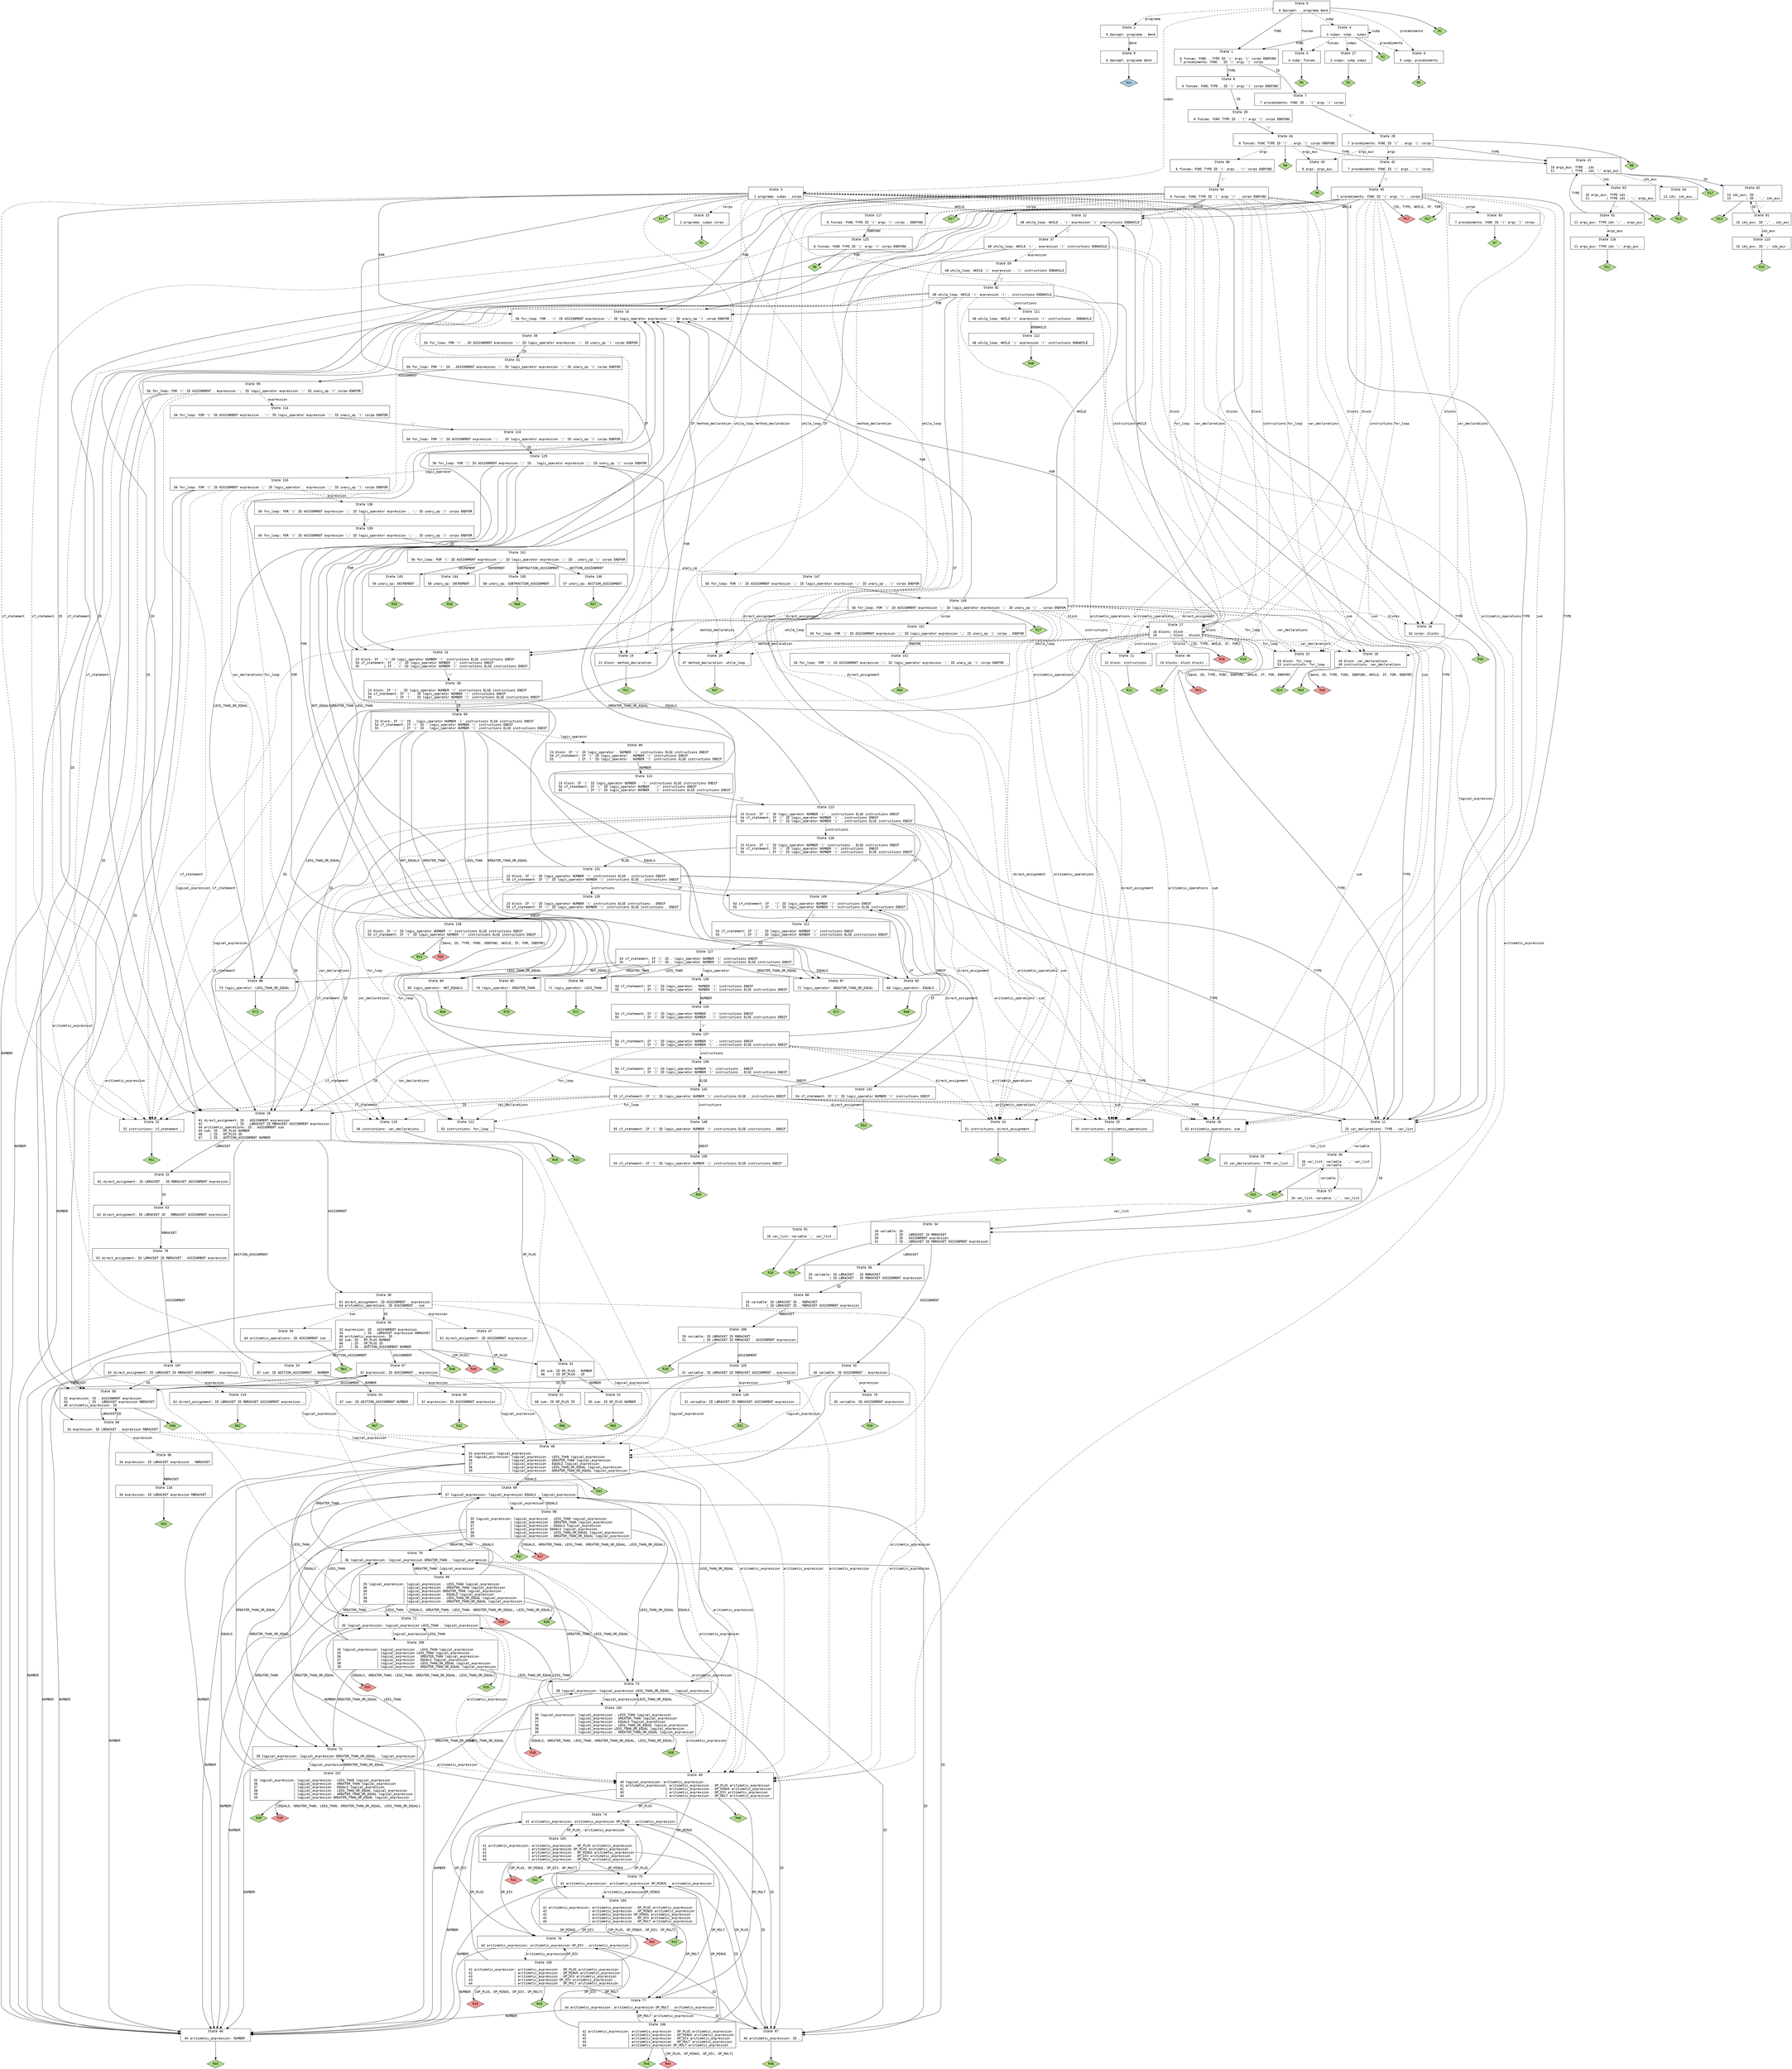 // Generated by GNU Bison 3.5.1.
// Report bugs to <bug-bison@gnu.org>.
// Home page: <https://www.gnu.org/software/bison/>.

digraph "parser.y"
{
  node [fontname = courier, shape = box, colorscheme = paired6]
  edge [fontname = courier]

  0 [label="State 0\n\l  0 $accept: . programa $end\l"]
  0 -> 1 [style=solid label="FUNC"]
  0 -> 2 [style=dashed label="programa"]
  0 -> 3 [style=dashed label="subps"]
  0 -> 4 [style=dashed label="subp"]
  0 -> 5 [style=dashed label="funcao"]
  0 -> 6 [style=dashed label="procedimento"]
  0 -> "0R2" [style=solid]
 "0R2" [label="R2", fillcolor=3, shape=diamond, style=filled]
  1 [label="State 1\n\l  6 funcao: FUNC . TYPE ID '(' args ')' corpo ENDFUNC\l  7 procedimento: FUNC . ID '(' args ')' corpo\l"]
  1 -> 7 [style=solid label="ID"]
  1 -> 8 [style=solid label="TYPE"]
  2 [label="State 2\n\l  0 $accept: programa . $end\l"]
  2 -> 9 [style=solid label="$end"]
  3 [label="State 3\n\l  1 programa: subps . corpo\l"]
  3 -> 10 [style=solid label="ID"]
  3 -> 11 [style=solid label="TYPE"]
  3 -> 12 [style=solid label="WHILE"]
  3 -> 13 [style=solid label="IF"]
  3 -> 14 [style=solid label="FOR"]
  3 -> 15 [style=dashed label="corpo"]
  3 -> 16 [style=dashed label="blocks"]
  3 -> 17 [style=dashed label="block"]
  3 -> 18 [style=dashed label="var_declarations"]
  3 -> 19 [style=dashed label="method_declaration"]
  3 -> 20 [style=dashed label="while_loop"]
  3 -> 21 [style=dashed label="instructions"]
  3 -> 22 [style=dashed label="if_statement"]
  3 -> 23 [style=dashed label="for_loop"]
  3 -> 24 [style=dashed label="direct_assignment"]
  3 -> 25 [style=dashed label="aritimetic_operations"]
  3 -> 26 [style=dashed label="sum"]
  3 -> "3R17" [style=solid]
 "3R17" [label="R17", fillcolor=3, shape=diamond, style=filled]
  4 [label="State 4\n\l  3 subps: subp . subps\l"]
  4 -> 1 [style=solid label="FUNC"]
  4 -> 27 [style=dashed label="subps"]
  4 -> 4 [style=dashed label="subp"]
  4 -> 5 [style=dashed label="funcao"]
  4 -> 6 [style=dashed label="procedimento"]
  4 -> "4R2" [style=solid]
 "4R2" [label="R2", fillcolor=3, shape=diamond, style=filled]
  5 [label="State 5\n\l  4 subp: funcao .\l"]
  5 -> "5R4" [style=solid]
 "5R4" [label="R4", fillcolor=3, shape=diamond, style=filled]
  6 [label="State 6\n\l  5 subp: procedimento .\l"]
  6 -> "6R5" [style=solid]
 "6R5" [label="R5", fillcolor=3, shape=diamond, style=filled]
  7 [label="State 7\n\l  7 procedimento: FUNC ID . '(' args ')' corpo\l"]
  7 -> 28 [style=solid label="'('"]
  8 [label="State 8\n\l  6 funcao: FUNC TYPE . ID '(' args ')' corpo ENDFUNC\l"]
  8 -> 29 [style=solid label="ID"]
  9 [label="State 9\n\l  0 $accept: programa $end .\l"]
  9 -> "9R0" [style=solid]
 "9R0" [label="Acc", fillcolor=1, shape=diamond, style=filled]
  10 [label="State 10\n\l 61 direct_assignment: ID . ASSIGNMENT expression\l 62                  | ID . LBRACKET ID RBRACKET ASSIGNMENT expression\l 64 aritimetic_operations: ID . ASSIGNMENT sum\l 65 sum: ID . OP_PLUS NUMBER\l 66    | ID . OP_PLUS ID\l 67    | ID . ADITION_ASSIGNMENT NUMBER\l"]
  10 -> 30 [style=solid label="ASSIGNMENT"]
  10 -> 31 [style=solid label="OP_PLUS"]
  10 -> 32 [style=solid label="LBRACKET"]
  10 -> 33 [style=solid label="ADITION_ASSIGNMENT"]
  11 [label="State 11\n\l 25 var_declarations: TYPE . var_list\l"]
  11 -> 34 [style=solid label="ID"]
  11 -> 35 [style=dashed label="var_list"]
  11 -> 36 [style=dashed label="variable"]
  12 [label="State 12\n\l 48 while_loop: WHILE . '(' expression ')' instructions ENDWHILE\l"]
  12 -> 37 [style=solid label="'('"]
  13 [label="State 13\n\l 23 block: IF . '(' ID logic_operator NUMBER ')' instructions ELSE instructions ENDIF\l 54 if_statement: IF . '(' ID logic_operator NUMBER ')' instructions ENDIF\l 55             | IF . '(' ID logic_operator NUMBER ')' instructions ELSE instructions ENDIF\l"]
  13 -> 38 [style=solid label="'('"]
  14 [label="State 14\n\l 56 for_loop: FOR . '(' ID ASSIGNMENT expression ';' ID logic_operator expression ';' ID unary_op ')' corpo ENDFOR\l"]
  14 -> 39 [style=solid label="'('"]
  15 [label="State 15\n\l  1 programa: subps corpo .\l"]
  15 -> "15R1" [style=solid]
 "15R1" [label="R1", fillcolor=3, shape=diamond, style=filled]
  16 [label="State 16\n\l 16 corpo: blocks .\l"]
  16 -> "16R16" [style=solid]
 "16R16" [label="R16", fillcolor=3, shape=diamond, style=filled]
  17 [label="State 17\n\l 18 blocks: block .\l 19       | block . blocks\l"]
  17 -> 10 [style=solid label="ID"]
  17 -> 11 [style=solid label="TYPE"]
  17 -> 12 [style=solid label="WHILE"]
  17 -> 13 [style=solid label="IF"]
  17 -> 14 [style=solid label="FOR"]
  17 -> 40 [style=dashed label="blocks"]
  17 -> 17 [style=dashed label="block"]
  17 -> 18 [style=dashed label="var_declarations"]
  17 -> 19 [style=dashed label="method_declaration"]
  17 -> 20 [style=dashed label="while_loop"]
  17 -> 21 [style=dashed label="instructions"]
  17 -> 22 [style=dashed label="if_statement"]
  17 -> 23 [style=dashed label="for_loop"]
  17 -> 24 [style=dashed label="direct_assignment"]
  17 -> 25 [style=dashed label="aritimetic_operations"]
  17 -> 26 [style=dashed label="sum"]
  17 -> "17R18d" [label="[ID, TYPE, WHILE, IF, FOR]", style=solid]
 "17R18d" [label="R18", fillcolor=5, shape=diamond, style=filled]
  17 -> "17R18" [style=solid]
 "17R18" [label="R18", fillcolor=3, shape=diamond, style=filled]
  18 [label="State 18\n\l 20 block: var_declarations .\l 49 instructions: var_declarations .\l"]
  18 -> "18R20" [style=solid]
 "18R20" [label="R20", fillcolor=3, shape=diamond, style=filled]
  18 -> "18R49d" [label="[$end, ID, TYPE, FUNC, ENDFUNC, WHILE, IF, FOR, ENDFOR]", style=solid]
 "18R49d" [label="R49", fillcolor=5, shape=diamond, style=filled]
  19 [label="State 19\n\l 21 block: method_declaration .\l"]
  19 -> "19R21" [style=solid]
 "19R21" [label="R21", fillcolor=3, shape=diamond, style=filled]
  20 [label="State 20\n\l 47 method_declaration: while_loop .\l"]
  20 -> "20R47" [style=solid]
 "20R47" [label="R47", fillcolor=3, shape=diamond, style=filled]
  21 [label="State 21\n\l 22 block: instructions .\l"]
  21 -> "21R22" [style=solid]
 "21R22" [label="R22", fillcolor=3, shape=diamond, style=filled]
  22 [label="State 22\n\l 52 instructions: if_statement .\l"]
  22 -> "22R52" [style=solid]
 "22R52" [label="R52", fillcolor=3, shape=diamond, style=filled]
  23 [label="State 23\n\l 24 block: for_loop .\l 53 instructions: for_loop .\l"]
  23 -> "23R24" [style=solid]
 "23R24" [label="R24", fillcolor=3, shape=diamond, style=filled]
  23 -> "23R53d" [label="[$end, ID, TYPE, FUNC, ENDFUNC, WHILE, IF, FOR, ENDFOR]", style=solid]
 "23R53d" [label="R53", fillcolor=5, shape=diamond, style=filled]
  24 [label="State 24\n\l 51 instructions: direct_assignment .\l"]
  24 -> "24R51" [style=solid]
 "24R51" [label="R51", fillcolor=3, shape=diamond, style=filled]
  25 [label="State 25\n\l 50 instructions: aritimetic_operations .\l"]
  25 -> "25R50" [style=solid]
 "25R50" [label="R50", fillcolor=3, shape=diamond, style=filled]
  26 [label="State 26\n\l 63 aritimetic_operations: sum .\l"]
  26 -> "26R63" [style=solid]
 "26R63" [label="R63", fillcolor=3, shape=diamond, style=filled]
  27 [label="State 27\n\l  3 subps: subp subps .\l"]
  27 -> "27R3" [style=solid]
 "27R3" [label="R3", fillcolor=3, shape=diamond, style=filled]
  28 [label="State 28\n\l  7 procedimento: FUNC ID '(' . args ')' corpo\l"]
  28 -> 41 [style=solid label="TYPE"]
  28 -> 42 [style=dashed label="args"]
  28 -> 43 [style=dashed label="args_aux"]
  28 -> "28R8" [style=solid]
 "28R8" [label="R8", fillcolor=3, shape=diamond, style=filled]
  29 [label="State 29\n\l  6 funcao: FUNC TYPE ID . '(' args ')' corpo ENDFUNC\l"]
  29 -> 44 [style=solid label="'('"]
  30 [label="State 30\n\l 61 direct_assignment: ID ASSIGNMENT . expression\l 64 aritimetic_operations: ID ASSIGNMENT . sum\l"]
  30 -> 45 [style=solid label="ID"]
  30 -> 46 [style=solid label="NUMBER"]
  30 -> 47 [style=dashed label="expression"]
  30 -> 48 [style=dashed label="logical_expression"]
  30 -> 49 [style=dashed label="aritimetic_expression"]
  30 -> 50 [style=dashed label="sum"]
  31 [label="State 31\n\l 65 sum: ID OP_PLUS . NUMBER\l 66    | ID OP_PLUS . ID\l"]
  31 -> 51 [style=solid label="ID"]
  31 -> 52 [style=solid label="NUMBER"]
  32 [label="State 32\n\l 62 direct_assignment: ID LBRACKET . ID RBRACKET ASSIGNMENT expression\l"]
  32 -> 53 [style=solid label="ID"]
  33 [label="State 33\n\l 67 sum: ID ADITION_ASSIGNMENT . NUMBER\l"]
  33 -> 54 [style=solid label="NUMBER"]
  34 [label="State 34\n\l 28 variable: ID .\l 29         | ID . LBRACKET ID RBRACKET\l 30         | ID . ASSIGNMENT expression\l 31         | ID . LBRACKET ID RBRACKET ASSIGNMENT expression\l"]
  34 -> 55 [style=solid label="ASSIGNMENT"]
  34 -> 56 [style=solid label="LBRACKET"]
  34 -> "34R28" [style=solid]
 "34R28" [label="R28", fillcolor=3, shape=diamond, style=filled]
  35 [label="State 35\n\l 25 var_declarations: TYPE var_list .\l"]
  35 -> "35R25" [style=solid]
 "35R25" [label="R25", fillcolor=3, shape=diamond, style=filled]
  36 [label="State 36\n\l 26 var_list: variable . ',' var_list\l 27         | variable .\l"]
  36 -> 57 [style=solid label="','"]
  36 -> "36R27" [style=solid]
 "36R27" [label="R27", fillcolor=3, shape=diamond, style=filled]
  37 [label="State 37\n\l 48 while_loop: WHILE '(' . expression ')' instructions ENDWHILE\l"]
  37 -> 58 [style=solid label="ID"]
  37 -> 46 [style=solid label="NUMBER"]
  37 -> 59 [style=dashed label="expression"]
  37 -> 48 [style=dashed label="logical_expression"]
  37 -> 49 [style=dashed label="aritimetic_expression"]
  38 [label="State 38\n\l 23 block: IF '(' . ID logic_operator NUMBER ')' instructions ELSE instructions ENDIF\l 54 if_statement: IF '(' . ID logic_operator NUMBER ')' instructions ENDIF\l 55             | IF '(' . ID logic_operator NUMBER ')' instructions ELSE instructions ENDIF\l"]
  38 -> 60 [style=solid label="ID"]
  39 [label="State 39\n\l 56 for_loop: FOR '(' . ID ASSIGNMENT expression ';' ID logic_operator expression ';' ID unary_op ')' corpo ENDFOR\l"]
  39 -> 61 [style=solid label="ID"]
  40 [label="State 40\n\l 19 blocks: block blocks .\l"]
  40 -> "40R19" [style=solid]
 "40R19" [label="R19", fillcolor=3, shape=diamond, style=filled]
  41 [label="State 41\n\l 10 args_aux: TYPE . ids\l 11         | TYPE . ids ';' args_aux\l"]
  41 -> 62 [style=solid label="ID"]
  41 -> 63 [style=dashed label="ids"]
  41 -> 64 [style=dashed label="ids_aux"]
  41 -> "41R12" [style=solid]
 "41R12" [label="R12", fillcolor=3, shape=diamond, style=filled]
  42 [label="State 42\n\l  7 procedimento: FUNC ID '(' args . ')' corpo\l"]
  42 -> 65 [style=solid label="')'"]
  43 [label="State 43\n\l  9 args: args_aux .\l"]
  43 -> "43R9" [style=solid]
 "43R9" [label="R9", fillcolor=3, shape=diamond, style=filled]
  44 [label="State 44\n\l  6 funcao: FUNC TYPE ID '(' . args ')' corpo ENDFUNC\l"]
  44 -> 41 [style=solid label="TYPE"]
  44 -> 66 [style=dashed label="args"]
  44 -> 43 [style=dashed label="args_aux"]
  44 -> "44R8" [style=solid]
 "44R8" [label="R8", fillcolor=3, shape=diamond, style=filled]
  45 [label="State 45\n\l 32 expression: ID . ASSIGNMENT expression\l 34           | ID . LBRACKET expression RBRACKET\l 46 aritimetic_expression: ID .\l 65 sum: ID . OP_PLUS NUMBER\l 66    | ID . OP_PLUS ID\l 67    | ID . ADITION_ASSIGNMENT NUMBER\l"]
  45 -> 67 [style=solid label="ASSIGNMENT"]
  45 -> 31 [style=solid label="OP_PLUS"]
  45 -> 68 [style=solid label="LBRACKET"]
  45 -> 33 [style=solid label="ADITION_ASSIGNMENT"]
  45 -> "45R46d" [label="[OP_PLUS]", style=solid]
 "45R46d" [label="R46", fillcolor=5, shape=diamond, style=filled]
  45 -> "45R46" [style=solid]
 "45R46" [label="R46", fillcolor=3, shape=diamond, style=filled]
  46 [label="State 46\n\l 45 aritimetic_expression: NUMBER .\l"]
  46 -> "46R45" [style=solid]
 "46R45" [label="R45", fillcolor=3, shape=diamond, style=filled]
  47 [label="State 47\n\l 61 direct_assignment: ID ASSIGNMENT expression .\l"]
  47 -> "47R61" [style=solid]
 "47R61" [label="R61", fillcolor=3, shape=diamond, style=filled]
  48 [label="State 48\n\l 33 expression: logical_expression .\l 35 logical_expression: logical_expression . LESS_THAN logical_expression\l 36                   | logical_expression . GREATER_THAN logical_expression\l 37                   | logical_expression . EQUALS logical_expression\l 38                   | logical_expression . LESS_THAN_OR_EQUAL logical_expression\l 39                   | logical_expression . GREATER_THAN_OR_EQUAL logical_expression\l"]
  48 -> 69 [style=solid label="EQUALS"]
  48 -> 70 [style=solid label="GREATER_THAN"]
  48 -> 71 [style=solid label="LESS_THAN"]
  48 -> 72 [style=solid label="GREATER_THAN_OR_EQUAL"]
  48 -> 73 [style=solid label="LESS_THAN_OR_EQUAL"]
  48 -> "48R33" [style=solid]
 "48R33" [label="R33", fillcolor=3, shape=diamond, style=filled]
  49 [label="State 49\n\l 40 logical_expression: aritimetic_expression .\l 41 aritimetic_expression: aritimetic_expression . OP_PLUS aritimetic_expression\l 42                      | aritimetic_expression . OP_MINUS aritimetic_expression\l 43                      | aritimetic_expression . OP_DIV aritimetic_expression\l 44                      | aritimetic_expression . OP_MULT aritimetic_expression\l"]
  49 -> 74 [style=solid label="OP_PLUS"]
  49 -> 75 [style=solid label="OP_MINUS"]
  49 -> 76 [style=solid label="OP_DIV"]
  49 -> 77 [style=solid label="OP_MULT"]
  49 -> "49R40" [style=solid]
 "49R40" [label="R40", fillcolor=3, shape=diamond, style=filled]
  50 [label="State 50\n\l 64 aritimetic_operations: ID ASSIGNMENT sum .\l"]
  50 -> "50R64" [style=solid]
 "50R64" [label="R64", fillcolor=3, shape=diamond, style=filled]
  51 [label="State 51\n\l 66 sum: ID OP_PLUS ID .\l"]
  51 -> "51R66" [style=solid]
 "51R66" [label="R66", fillcolor=3, shape=diamond, style=filled]
  52 [label="State 52\n\l 65 sum: ID OP_PLUS NUMBER .\l"]
  52 -> "52R65" [style=solid]
 "52R65" [label="R65", fillcolor=3, shape=diamond, style=filled]
  53 [label="State 53\n\l 62 direct_assignment: ID LBRACKET ID . RBRACKET ASSIGNMENT expression\l"]
  53 -> 78 [style=solid label="RBRACKET"]
  54 [label="State 54\n\l 67 sum: ID ADITION_ASSIGNMENT NUMBER .\l"]
  54 -> "54R67" [style=solid]
 "54R67" [label="R67", fillcolor=3, shape=diamond, style=filled]
  55 [label="State 55\n\l 30 variable: ID ASSIGNMENT . expression\l"]
  55 -> 58 [style=solid label="ID"]
  55 -> 46 [style=solid label="NUMBER"]
  55 -> 79 [style=dashed label="expression"]
  55 -> 48 [style=dashed label="logical_expression"]
  55 -> 49 [style=dashed label="aritimetic_expression"]
  56 [label="State 56\n\l 29 variable: ID LBRACKET . ID RBRACKET\l 31         | ID LBRACKET . ID RBRACKET ASSIGNMENT expression\l"]
  56 -> 80 [style=solid label="ID"]
  57 [label="State 57\n\l 26 var_list: variable ',' . var_list\l"]
  57 -> 34 [style=solid label="ID"]
  57 -> 81 [style=dashed label="var_list"]
  57 -> 36 [style=dashed label="variable"]
  58 [label="State 58\n\l 32 expression: ID . ASSIGNMENT expression\l 34           | ID . LBRACKET expression RBRACKET\l 46 aritimetic_expression: ID .\l"]
  58 -> 67 [style=solid label="ASSIGNMENT"]
  58 -> 68 [style=solid label="LBRACKET"]
  58 -> "58R46" [style=solid]
 "58R46" [label="R46", fillcolor=3, shape=diamond, style=filled]
  59 [label="State 59\n\l 48 while_loop: WHILE '(' expression . ')' instructions ENDWHILE\l"]
  59 -> 82 [style=solid label="')'"]
  60 [label="State 60\n\l 23 block: IF '(' ID . logic_operator NUMBER ')' instructions ELSE instructions ENDIF\l 54 if_statement: IF '(' ID . logic_operator NUMBER ')' instructions ENDIF\l 55             | IF '(' ID . logic_operator NUMBER ')' instructions ELSE instructions ENDIF\l"]
  60 -> 83 [style=solid label="EQUALS"]
  60 -> 84 [style=solid label="NOT_EQUALS"]
  60 -> 85 [style=solid label="GREATER_THAN"]
  60 -> 86 [style=solid label="LESS_THAN"]
  60 -> 87 [style=solid label="GREATER_THAN_OR_EQUAL"]
  60 -> 88 [style=solid label="LESS_THAN_OR_EQUAL"]
  60 -> 89 [style=dashed label="logic_operator"]
  61 [label="State 61\n\l 56 for_loop: FOR '(' ID . ASSIGNMENT expression ';' ID logic_operator expression ';' ID unary_op ')' corpo ENDFOR\l"]
  61 -> 90 [style=solid label="ASSIGNMENT"]
  62 [label="State 62\n\l 14 ids_aux: ID .\l 15        | ID . ',' ids_aux\l"]
  62 -> 91 [style=solid label="','"]
  62 -> "62R14" [style=solid]
 "62R14" [label="R14", fillcolor=3, shape=diamond, style=filled]
  63 [label="State 63\n\l 10 args_aux: TYPE ids .\l 11         | TYPE ids . ';' args_aux\l"]
  63 -> 92 [style=solid label="';'"]
  63 -> "63R10" [style=solid]
 "63R10" [label="R10", fillcolor=3, shape=diamond, style=filled]
  64 [label="State 64\n\l 13 ids: ids_aux .\l"]
  64 -> "64R13" [style=solid]
 "64R13" [label="R13", fillcolor=3, shape=diamond, style=filled]
  65 [label="State 65\n\l  7 procedimento: FUNC ID '(' args ')' . corpo\l"]
  65 -> 10 [style=solid label="ID"]
  65 -> 11 [style=solid label="TYPE"]
  65 -> 12 [style=solid label="WHILE"]
  65 -> 13 [style=solid label="IF"]
  65 -> 14 [style=solid label="FOR"]
  65 -> 93 [style=dashed label="corpo"]
  65 -> 16 [style=dashed label="blocks"]
  65 -> 17 [style=dashed label="block"]
  65 -> 18 [style=dashed label="var_declarations"]
  65 -> 19 [style=dashed label="method_declaration"]
  65 -> 20 [style=dashed label="while_loop"]
  65 -> 21 [style=dashed label="instructions"]
  65 -> 22 [style=dashed label="if_statement"]
  65 -> 23 [style=dashed label="for_loop"]
  65 -> 24 [style=dashed label="direct_assignment"]
  65 -> 25 [style=dashed label="aritimetic_operations"]
  65 -> 26 [style=dashed label="sum"]
  65 -> "65R17d" [label="[ID, TYPE, WHILE, IF, FOR]", style=solid]
 "65R17d" [label="R17", fillcolor=5, shape=diamond, style=filled]
  65 -> "65R17" [style=solid]
 "65R17" [label="R17", fillcolor=3, shape=diamond, style=filled]
  66 [label="State 66\n\l  6 funcao: FUNC TYPE ID '(' args . ')' corpo ENDFUNC\l"]
  66 -> 94 [style=solid label="')'"]
  67 [label="State 67\n\l 32 expression: ID ASSIGNMENT . expression\l"]
  67 -> 58 [style=solid label="ID"]
  67 -> 46 [style=solid label="NUMBER"]
  67 -> 95 [style=dashed label="expression"]
  67 -> 48 [style=dashed label="logical_expression"]
  67 -> 49 [style=dashed label="aritimetic_expression"]
  68 [label="State 68\n\l 34 expression: ID LBRACKET . expression RBRACKET\l"]
  68 -> 58 [style=solid label="ID"]
  68 -> 46 [style=solid label="NUMBER"]
  68 -> 96 [style=dashed label="expression"]
  68 -> 48 [style=dashed label="logical_expression"]
  68 -> 49 [style=dashed label="aritimetic_expression"]
  69 [label="State 69\n\l 37 logical_expression: logical_expression EQUALS . logical_expression\l"]
  69 -> 97 [style=solid label="ID"]
  69 -> 46 [style=solid label="NUMBER"]
  69 -> 98 [style=dashed label="logical_expression"]
  69 -> 49 [style=dashed label="aritimetic_expression"]
  70 [label="State 70\n\l 36 logical_expression: logical_expression GREATER_THAN . logical_expression\l"]
  70 -> 97 [style=solid label="ID"]
  70 -> 46 [style=solid label="NUMBER"]
  70 -> 99 [style=dashed label="logical_expression"]
  70 -> 49 [style=dashed label="aritimetic_expression"]
  71 [label="State 71\n\l 35 logical_expression: logical_expression LESS_THAN . logical_expression\l"]
  71 -> 97 [style=solid label="ID"]
  71 -> 46 [style=solid label="NUMBER"]
  71 -> 100 [style=dashed label="logical_expression"]
  71 -> 49 [style=dashed label="aritimetic_expression"]
  72 [label="State 72\n\l 39 logical_expression: logical_expression GREATER_THAN_OR_EQUAL . logical_expression\l"]
  72 -> 97 [style=solid label="ID"]
  72 -> 46 [style=solid label="NUMBER"]
  72 -> 101 [style=dashed label="logical_expression"]
  72 -> 49 [style=dashed label="aritimetic_expression"]
  73 [label="State 73\n\l 38 logical_expression: logical_expression LESS_THAN_OR_EQUAL . logical_expression\l"]
  73 -> 97 [style=solid label="ID"]
  73 -> 46 [style=solid label="NUMBER"]
  73 -> 102 [style=dashed label="logical_expression"]
  73 -> 49 [style=dashed label="aritimetic_expression"]
  74 [label="State 74\n\l 41 aritimetic_expression: aritimetic_expression OP_PLUS . aritimetic_expression\l"]
  74 -> 97 [style=solid label="ID"]
  74 -> 46 [style=solid label="NUMBER"]
  74 -> 103 [style=dashed label="aritimetic_expression"]
  75 [label="State 75\n\l 42 aritimetic_expression: aritimetic_expression OP_MINUS . aritimetic_expression\l"]
  75 -> 97 [style=solid label="ID"]
  75 -> 46 [style=solid label="NUMBER"]
  75 -> 104 [style=dashed label="aritimetic_expression"]
  76 [label="State 76\n\l 43 aritimetic_expression: aritimetic_expression OP_DIV . aritimetic_expression\l"]
  76 -> 97 [style=solid label="ID"]
  76 -> 46 [style=solid label="NUMBER"]
  76 -> 105 [style=dashed label="aritimetic_expression"]
  77 [label="State 77\n\l 44 aritimetic_expression: aritimetic_expression OP_MULT . aritimetic_expression\l"]
  77 -> 97 [style=solid label="ID"]
  77 -> 46 [style=solid label="NUMBER"]
  77 -> 106 [style=dashed label="aritimetic_expression"]
  78 [label="State 78\n\l 62 direct_assignment: ID LBRACKET ID RBRACKET . ASSIGNMENT expression\l"]
  78 -> 107 [style=solid label="ASSIGNMENT"]
  79 [label="State 79\n\l 30 variable: ID ASSIGNMENT expression .\l"]
  79 -> "79R30" [style=solid]
 "79R30" [label="R30", fillcolor=3, shape=diamond, style=filled]
  80 [label="State 80\n\l 29 variable: ID LBRACKET ID . RBRACKET\l 31         | ID LBRACKET ID . RBRACKET ASSIGNMENT expression\l"]
  80 -> 108 [style=solid label="RBRACKET"]
  81 [label="State 81\n\l 26 var_list: variable ',' var_list .\l"]
  81 -> "81R26" [style=solid]
 "81R26" [label="R26", fillcolor=3, shape=diamond, style=filled]
  82 [label="State 82\n\l 48 while_loop: WHILE '(' expression ')' . instructions ENDWHILE\l"]
  82 -> 10 [style=solid label="ID"]
  82 -> 11 [style=solid label="TYPE"]
  82 -> 109 [style=solid label="IF"]
  82 -> 14 [style=solid label="FOR"]
  82 -> 110 [style=dashed label="var_declarations"]
  82 -> 111 [style=dashed label="instructions"]
  82 -> 22 [style=dashed label="if_statement"]
  82 -> 112 [style=dashed label="for_loop"]
  82 -> 24 [style=dashed label="direct_assignment"]
  82 -> 25 [style=dashed label="aritimetic_operations"]
  82 -> 26 [style=dashed label="sum"]
  83 [label="State 83\n\l 68 logic_operator: EQUALS .\l"]
  83 -> "83R68" [style=solid]
 "83R68" [label="R68", fillcolor=3, shape=diamond, style=filled]
  84 [label="State 84\n\l 69 logic_operator: NOT_EQUALS .\l"]
  84 -> "84R69" [style=solid]
 "84R69" [label="R69", fillcolor=3, shape=diamond, style=filled]
  85 [label="State 85\n\l 70 logic_operator: GREATER_THAN .\l"]
  85 -> "85R70" [style=solid]
 "85R70" [label="R70", fillcolor=3, shape=diamond, style=filled]
  86 [label="State 86\n\l 71 logic_operator: LESS_THAN .\l"]
  86 -> "86R71" [style=solid]
 "86R71" [label="R71", fillcolor=3, shape=diamond, style=filled]
  87 [label="State 87\n\l 72 logic_operator: GREATER_THAN_OR_EQUAL .\l"]
  87 -> "87R72" [style=solid]
 "87R72" [label="R72", fillcolor=3, shape=diamond, style=filled]
  88 [label="State 88\n\l 73 logic_operator: LESS_THAN_OR_EQUAL .\l"]
  88 -> "88R73" [style=solid]
 "88R73" [label="R73", fillcolor=3, shape=diamond, style=filled]
  89 [label="State 89\n\l 23 block: IF '(' ID logic_operator . NUMBER ')' instructions ELSE instructions ENDIF\l 54 if_statement: IF '(' ID logic_operator . NUMBER ')' instructions ENDIF\l 55             | IF '(' ID logic_operator . NUMBER ')' instructions ELSE instructions ENDIF\l"]
  89 -> 113 [style=solid label="NUMBER"]
  90 [label="State 90\n\l 56 for_loop: FOR '(' ID ASSIGNMENT . expression ';' ID logic_operator expression ';' ID unary_op ')' corpo ENDFOR\l"]
  90 -> 58 [style=solid label="ID"]
  90 -> 46 [style=solid label="NUMBER"]
  90 -> 114 [style=dashed label="expression"]
  90 -> 48 [style=dashed label="logical_expression"]
  90 -> 49 [style=dashed label="aritimetic_expression"]
  91 [label="State 91\n\l 15 ids_aux: ID ',' . ids_aux\l"]
  91 -> 62 [style=solid label="ID"]
  91 -> 115 [style=dashed label="ids_aux"]
  92 [label="State 92\n\l 11 args_aux: TYPE ids ';' . args_aux\l"]
  92 -> 41 [style=solid label="TYPE"]
  92 -> 116 [style=dashed label="args_aux"]
  93 [label="State 93\n\l  7 procedimento: FUNC ID '(' args ')' corpo .\l"]
  93 -> "93R7" [style=solid]
 "93R7" [label="R7", fillcolor=3, shape=diamond, style=filled]
  94 [label="State 94\n\l  6 funcao: FUNC TYPE ID '(' args ')' . corpo ENDFUNC\l"]
  94 -> 10 [style=solid label="ID"]
  94 -> 11 [style=solid label="TYPE"]
  94 -> 12 [style=solid label="WHILE"]
  94 -> 13 [style=solid label="IF"]
  94 -> 14 [style=solid label="FOR"]
  94 -> 117 [style=dashed label="corpo"]
  94 -> 16 [style=dashed label="blocks"]
  94 -> 17 [style=dashed label="block"]
  94 -> 18 [style=dashed label="var_declarations"]
  94 -> 19 [style=dashed label="method_declaration"]
  94 -> 20 [style=dashed label="while_loop"]
  94 -> 21 [style=dashed label="instructions"]
  94 -> 22 [style=dashed label="if_statement"]
  94 -> 23 [style=dashed label="for_loop"]
  94 -> 24 [style=dashed label="direct_assignment"]
  94 -> 25 [style=dashed label="aritimetic_operations"]
  94 -> 26 [style=dashed label="sum"]
  94 -> "94R17" [style=solid]
 "94R17" [label="R17", fillcolor=3, shape=diamond, style=filled]
  95 [label="State 95\n\l 32 expression: ID ASSIGNMENT expression .\l"]
  95 -> "95R32" [style=solid]
 "95R32" [label="R32", fillcolor=3, shape=diamond, style=filled]
  96 [label="State 96\n\l 34 expression: ID LBRACKET expression . RBRACKET\l"]
  96 -> 118 [style=solid label="RBRACKET"]
  97 [label="State 97\n\l 46 aritimetic_expression: ID .\l"]
  97 -> "97R46" [style=solid]
 "97R46" [label="R46", fillcolor=3, shape=diamond, style=filled]
  98 [label="State 98\n\l 35 logical_expression: logical_expression . LESS_THAN logical_expression\l 36                   | logical_expression . GREATER_THAN logical_expression\l 37                   | logical_expression . EQUALS logical_expression\l 37                   | logical_expression EQUALS logical_expression .\l 38                   | logical_expression . LESS_THAN_OR_EQUAL logical_expression\l 39                   | logical_expression . GREATER_THAN_OR_EQUAL logical_expression\l"]
  98 -> 69 [style=solid label="EQUALS"]
  98 -> 70 [style=solid label="GREATER_THAN"]
  98 -> 71 [style=solid label="LESS_THAN"]
  98 -> 72 [style=solid label="GREATER_THAN_OR_EQUAL"]
  98 -> 73 [style=solid label="LESS_THAN_OR_EQUAL"]
  98 -> "98R37d" [label="[EQUALS, GREATER_THAN, LESS_THAN, GREATER_THAN_OR_EQUAL, LESS_THAN_OR_EQUAL]", style=solid]
 "98R37d" [label="R37", fillcolor=5, shape=diamond, style=filled]
  98 -> "98R37" [style=solid]
 "98R37" [label="R37", fillcolor=3, shape=diamond, style=filled]
  99 [label="State 99\n\l 35 logical_expression: logical_expression . LESS_THAN logical_expression\l 36                   | logical_expression . GREATER_THAN logical_expression\l 36                   | logical_expression GREATER_THAN logical_expression .\l 37                   | logical_expression . EQUALS logical_expression\l 38                   | logical_expression . LESS_THAN_OR_EQUAL logical_expression\l 39                   | logical_expression . GREATER_THAN_OR_EQUAL logical_expression\l"]
  99 -> 69 [style=solid label="EQUALS"]
  99 -> 70 [style=solid label="GREATER_THAN"]
  99 -> 71 [style=solid label="LESS_THAN"]
  99 -> 72 [style=solid label="GREATER_THAN_OR_EQUAL"]
  99 -> 73 [style=solid label="LESS_THAN_OR_EQUAL"]
  99 -> "99R36d" [label="[EQUALS, GREATER_THAN, LESS_THAN, GREATER_THAN_OR_EQUAL, LESS_THAN_OR_EQUAL]", style=solid]
 "99R36d" [label="R36", fillcolor=5, shape=diamond, style=filled]
  99 -> "99R36" [style=solid]
 "99R36" [label="R36", fillcolor=3, shape=diamond, style=filled]
  100 [label="State 100\n\l 35 logical_expression: logical_expression . LESS_THAN logical_expression\l 35                   | logical_expression LESS_THAN logical_expression .\l 36                   | logical_expression . GREATER_THAN logical_expression\l 37                   | logical_expression . EQUALS logical_expression\l 38                   | logical_expression . LESS_THAN_OR_EQUAL logical_expression\l 39                   | logical_expression . GREATER_THAN_OR_EQUAL logical_expression\l"]
  100 -> 69 [style=solid label="EQUALS"]
  100 -> 70 [style=solid label="GREATER_THAN"]
  100 -> 71 [style=solid label="LESS_THAN"]
  100 -> 72 [style=solid label="GREATER_THAN_OR_EQUAL"]
  100 -> 73 [style=solid label="LESS_THAN_OR_EQUAL"]
  100 -> "100R35d" [label="[EQUALS, GREATER_THAN, LESS_THAN, GREATER_THAN_OR_EQUAL, LESS_THAN_OR_EQUAL]", style=solid]
 "100R35d" [label="R35", fillcolor=5, shape=diamond, style=filled]
  100 -> "100R35" [style=solid]
 "100R35" [label="R35", fillcolor=3, shape=diamond, style=filled]
  101 [label="State 101\n\l 35 logical_expression: logical_expression . LESS_THAN logical_expression\l 36                   | logical_expression . GREATER_THAN logical_expression\l 37                   | logical_expression . EQUALS logical_expression\l 38                   | logical_expression . LESS_THAN_OR_EQUAL logical_expression\l 39                   | logical_expression . GREATER_THAN_OR_EQUAL logical_expression\l 39                   | logical_expression GREATER_THAN_OR_EQUAL logical_expression .\l"]
  101 -> 69 [style=solid label="EQUALS"]
  101 -> 70 [style=solid label="GREATER_THAN"]
  101 -> 71 [style=solid label="LESS_THAN"]
  101 -> 72 [style=solid label="GREATER_THAN_OR_EQUAL"]
  101 -> 73 [style=solid label="LESS_THAN_OR_EQUAL"]
  101 -> "101R39d" [label="[EQUALS, GREATER_THAN, LESS_THAN, GREATER_THAN_OR_EQUAL, LESS_THAN_OR_EQUAL]", style=solid]
 "101R39d" [label="R39", fillcolor=5, shape=diamond, style=filled]
  101 -> "101R39" [style=solid]
 "101R39" [label="R39", fillcolor=3, shape=diamond, style=filled]
  102 [label="State 102\n\l 35 logical_expression: logical_expression . LESS_THAN logical_expression\l 36                   | logical_expression . GREATER_THAN logical_expression\l 37                   | logical_expression . EQUALS logical_expression\l 38                   | logical_expression . LESS_THAN_OR_EQUAL logical_expression\l 38                   | logical_expression LESS_THAN_OR_EQUAL logical_expression .\l 39                   | logical_expression . GREATER_THAN_OR_EQUAL logical_expression\l"]
  102 -> 69 [style=solid label="EQUALS"]
  102 -> 70 [style=solid label="GREATER_THAN"]
  102 -> 71 [style=solid label="LESS_THAN"]
  102 -> 72 [style=solid label="GREATER_THAN_OR_EQUAL"]
  102 -> 73 [style=solid label="LESS_THAN_OR_EQUAL"]
  102 -> "102R38d" [label="[EQUALS, GREATER_THAN, LESS_THAN, GREATER_THAN_OR_EQUAL, LESS_THAN_OR_EQUAL]", style=solid]
 "102R38d" [label="R38", fillcolor=5, shape=diamond, style=filled]
  102 -> "102R38" [style=solid]
 "102R38" [label="R38", fillcolor=3, shape=diamond, style=filled]
  103 [label="State 103\n\l 41 aritimetic_expression: aritimetic_expression . OP_PLUS aritimetic_expression\l 41                      | aritimetic_expression OP_PLUS aritimetic_expression .\l 42                      | aritimetic_expression . OP_MINUS aritimetic_expression\l 43                      | aritimetic_expression . OP_DIV aritimetic_expression\l 44                      | aritimetic_expression . OP_MULT aritimetic_expression\l"]
  103 -> 74 [style=solid label="OP_PLUS"]
  103 -> 75 [style=solid label="OP_MINUS"]
  103 -> 76 [style=solid label="OP_DIV"]
  103 -> 77 [style=solid label="OP_MULT"]
  103 -> "103R41d" [label="[OP_PLUS, OP_MINUS, OP_DIV, OP_MULT]", style=solid]
 "103R41d" [label="R41", fillcolor=5, shape=diamond, style=filled]
  103 -> "103R41" [style=solid]
 "103R41" [label="R41", fillcolor=3, shape=diamond, style=filled]
  104 [label="State 104\n\l 41 aritimetic_expression: aritimetic_expression . OP_PLUS aritimetic_expression\l 42                      | aritimetic_expression . OP_MINUS aritimetic_expression\l 42                      | aritimetic_expression OP_MINUS aritimetic_expression .\l 43                      | aritimetic_expression . OP_DIV aritimetic_expression\l 44                      | aritimetic_expression . OP_MULT aritimetic_expression\l"]
  104 -> 74 [style=solid label="OP_PLUS"]
  104 -> 75 [style=solid label="OP_MINUS"]
  104 -> 76 [style=solid label="OP_DIV"]
  104 -> 77 [style=solid label="OP_MULT"]
  104 -> "104R42d" [label="[OP_PLUS, OP_MINUS, OP_DIV, OP_MULT]", style=solid]
 "104R42d" [label="R42", fillcolor=5, shape=diamond, style=filled]
  104 -> "104R42" [style=solid]
 "104R42" [label="R42", fillcolor=3, shape=diamond, style=filled]
  105 [label="State 105\n\l 41 aritimetic_expression: aritimetic_expression . OP_PLUS aritimetic_expression\l 42                      | aritimetic_expression . OP_MINUS aritimetic_expression\l 43                      | aritimetic_expression . OP_DIV aritimetic_expression\l 43                      | aritimetic_expression OP_DIV aritimetic_expression .\l 44                      | aritimetic_expression . OP_MULT aritimetic_expression\l"]
  105 -> 74 [style=solid label="OP_PLUS"]
  105 -> 75 [style=solid label="OP_MINUS"]
  105 -> 76 [style=solid label="OP_DIV"]
  105 -> 77 [style=solid label="OP_MULT"]
  105 -> "105R43d" [label="[OP_PLUS, OP_MINUS, OP_DIV, OP_MULT]", style=solid]
 "105R43d" [label="R43", fillcolor=5, shape=diamond, style=filled]
  105 -> "105R43" [style=solid]
 "105R43" [label="R43", fillcolor=3, shape=diamond, style=filled]
  106 [label="State 106\n\l 41 aritimetic_expression: aritimetic_expression . OP_PLUS aritimetic_expression\l 42                      | aritimetic_expression . OP_MINUS aritimetic_expression\l 43                      | aritimetic_expression . OP_DIV aritimetic_expression\l 44                      | aritimetic_expression . OP_MULT aritimetic_expression\l 44                      | aritimetic_expression OP_MULT aritimetic_expression .\l"]
  106 -> 74 [style=solid label="OP_PLUS"]
  106 -> 75 [style=solid label="OP_MINUS"]
  106 -> 76 [style=solid label="OP_DIV"]
  106 -> 77 [style=solid label="OP_MULT"]
  106 -> "106R44d" [label="[OP_PLUS, OP_MINUS, OP_DIV, OP_MULT]", style=solid]
 "106R44d" [label="R44", fillcolor=5, shape=diamond, style=filled]
  106 -> "106R44" [style=solid]
 "106R44" [label="R44", fillcolor=3, shape=diamond, style=filled]
  107 [label="State 107\n\l 62 direct_assignment: ID LBRACKET ID RBRACKET ASSIGNMENT . expression\l"]
  107 -> 58 [style=solid label="ID"]
  107 -> 46 [style=solid label="NUMBER"]
  107 -> 119 [style=dashed label="expression"]
  107 -> 48 [style=dashed label="logical_expression"]
  107 -> 49 [style=dashed label="aritimetic_expression"]
  108 [label="State 108\n\l 29 variable: ID LBRACKET ID RBRACKET .\l 31         | ID LBRACKET ID RBRACKET . ASSIGNMENT expression\l"]
  108 -> 120 [style=solid label="ASSIGNMENT"]
  108 -> "108R29" [style=solid]
 "108R29" [label="R29", fillcolor=3, shape=diamond, style=filled]
  109 [label="State 109\n\l 54 if_statement: IF . '(' ID logic_operator NUMBER ')' instructions ENDIF\l 55             | IF . '(' ID logic_operator NUMBER ')' instructions ELSE instructions ENDIF\l"]
  109 -> 121 [style=solid label="'('"]
  110 [label="State 110\n\l 49 instructions: var_declarations .\l"]
  110 -> "110R49" [style=solid]
 "110R49" [label="R49", fillcolor=3, shape=diamond, style=filled]
  111 [label="State 111\n\l 48 while_loop: WHILE '(' expression ')' instructions . ENDWHILE\l"]
  111 -> 122 [style=solid label="ENDWHILE"]
  112 [label="State 112\n\l 53 instructions: for_loop .\l"]
  112 -> "112R53" [style=solid]
 "112R53" [label="R53", fillcolor=3, shape=diamond, style=filled]
  113 [label="State 113\n\l 23 block: IF '(' ID logic_operator NUMBER . ')' instructions ELSE instructions ENDIF\l 54 if_statement: IF '(' ID logic_operator NUMBER . ')' instructions ENDIF\l 55             | IF '(' ID logic_operator NUMBER . ')' instructions ELSE instructions ENDIF\l"]
  113 -> 123 [style=solid label="')'"]
  114 [label="State 114\n\l 56 for_loop: FOR '(' ID ASSIGNMENT expression . ';' ID logic_operator expression ';' ID unary_op ')' corpo ENDFOR\l"]
  114 -> 124 [style=solid label="';'"]
  115 [label="State 115\n\l 15 ids_aux: ID ',' ids_aux .\l"]
  115 -> "115R15" [style=solid]
 "115R15" [label="R15", fillcolor=3, shape=diamond, style=filled]
  116 [label="State 116\n\l 11 args_aux: TYPE ids ';' args_aux .\l"]
  116 -> "116R11" [style=solid]
 "116R11" [label="R11", fillcolor=3, shape=diamond, style=filled]
  117 [label="State 117\n\l  6 funcao: FUNC TYPE ID '(' args ')' corpo . ENDFUNC\l"]
  117 -> 125 [style=solid label="ENDFUNC"]
  118 [label="State 118\n\l 34 expression: ID LBRACKET expression RBRACKET .\l"]
  118 -> "118R34" [style=solid]
 "118R34" [label="R34", fillcolor=3, shape=diamond, style=filled]
  119 [label="State 119\n\l 62 direct_assignment: ID LBRACKET ID RBRACKET ASSIGNMENT expression .\l"]
  119 -> "119R62" [style=solid]
 "119R62" [label="R62", fillcolor=3, shape=diamond, style=filled]
  120 [label="State 120\n\l 31 variable: ID LBRACKET ID RBRACKET ASSIGNMENT . expression\l"]
  120 -> 58 [style=solid label="ID"]
  120 -> 46 [style=solid label="NUMBER"]
  120 -> 126 [style=dashed label="expression"]
  120 -> 48 [style=dashed label="logical_expression"]
  120 -> 49 [style=dashed label="aritimetic_expression"]
  121 [label="State 121\n\l 54 if_statement: IF '(' . ID logic_operator NUMBER ')' instructions ENDIF\l 55             | IF '(' . ID logic_operator NUMBER ')' instructions ELSE instructions ENDIF\l"]
  121 -> 127 [style=solid label="ID"]
  122 [label="State 122\n\l 48 while_loop: WHILE '(' expression ')' instructions ENDWHILE .\l"]
  122 -> "122R48" [style=solid]
 "122R48" [label="R48", fillcolor=3, shape=diamond, style=filled]
  123 [label="State 123\n\l 23 block: IF '(' ID logic_operator NUMBER ')' . instructions ELSE instructions ENDIF\l 54 if_statement: IF '(' ID logic_operator NUMBER ')' . instructions ENDIF\l 55             | IF '(' ID logic_operator NUMBER ')' . instructions ELSE instructions ENDIF\l"]
  123 -> 10 [style=solid label="ID"]
  123 -> 11 [style=solid label="TYPE"]
  123 -> 109 [style=solid label="IF"]
  123 -> 14 [style=solid label="FOR"]
  123 -> 110 [style=dashed label="var_declarations"]
  123 -> 128 [style=dashed label="instructions"]
  123 -> 22 [style=dashed label="if_statement"]
  123 -> 112 [style=dashed label="for_loop"]
  123 -> 24 [style=dashed label="direct_assignment"]
  123 -> 25 [style=dashed label="aritimetic_operations"]
  123 -> 26 [style=dashed label="sum"]
  124 [label="State 124\n\l 56 for_loop: FOR '(' ID ASSIGNMENT expression ';' . ID logic_operator expression ';' ID unary_op ')' corpo ENDFOR\l"]
  124 -> 129 [style=solid label="ID"]
  125 [label="State 125\n\l  6 funcao: FUNC TYPE ID '(' args ')' corpo ENDFUNC .\l"]
  125 -> "125R6" [style=solid]
 "125R6" [label="R6", fillcolor=3, shape=diamond, style=filled]
  126 [label="State 126\n\l 31 variable: ID LBRACKET ID RBRACKET ASSIGNMENT expression .\l"]
  126 -> "126R31" [style=solid]
 "126R31" [label="R31", fillcolor=3, shape=diamond, style=filled]
  127 [label="State 127\n\l 54 if_statement: IF '(' ID . logic_operator NUMBER ')' instructions ENDIF\l 55             | IF '(' ID . logic_operator NUMBER ')' instructions ELSE instructions ENDIF\l"]
  127 -> 83 [style=solid label="EQUALS"]
  127 -> 84 [style=solid label="NOT_EQUALS"]
  127 -> 85 [style=solid label="GREATER_THAN"]
  127 -> 86 [style=solid label="LESS_THAN"]
  127 -> 87 [style=solid label="GREATER_THAN_OR_EQUAL"]
  127 -> 88 [style=solid label="LESS_THAN_OR_EQUAL"]
  127 -> 130 [style=dashed label="logic_operator"]
  128 [label="State 128\n\l 23 block: IF '(' ID logic_operator NUMBER ')' instructions . ELSE instructions ENDIF\l 54 if_statement: IF '(' ID logic_operator NUMBER ')' instructions . ENDIF\l 55             | IF '(' ID logic_operator NUMBER ')' instructions . ELSE instructions ENDIF\l"]
  128 -> 131 [style=solid label="ELSE"]
  128 -> 132 [style=solid label="ENDIF"]
  129 [label="State 129\n\l 56 for_loop: FOR '(' ID ASSIGNMENT expression ';' ID . logic_operator expression ';' ID unary_op ')' corpo ENDFOR\l"]
  129 -> 83 [style=solid label="EQUALS"]
  129 -> 84 [style=solid label="NOT_EQUALS"]
  129 -> 85 [style=solid label="GREATER_THAN"]
  129 -> 86 [style=solid label="LESS_THAN"]
  129 -> 87 [style=solid label="GREATER_THAN_OR_EQUAL"]
  129 -> 88 [style=solid label="LESS_THAN_OR_EQUAL"]
  129 -> 133 [style=dashed label="logic_operator"]
  130 [label="State 130\n\l 54 if_statement: IF '(' ID logic_operator . NUMBER ')' instructions ENDIF\l 55             | IF '(' ID logic_operator . NUMBER ')' instructions ELSE instructions ENDIF\l"]
  130 -> 134 [style=solid label="NUMBER"]
  131 [label="State 131\n\l 23 block: IF '(' ID logic_operator NUMBER ')' instructions ELSE . instructions ENDIF\l 55 if_statement: IF '(' ID logic_operator NUMBER ')' instructions ELSE . instructions ENDIF\l"]
  131 -> 10 [style=solid label="ID"]
  131 -> 11 [style=solid label="TYPE"]
  131 -> 109 [style=solid label="IF"]
  131 -> 14 [style=solid label="FOR"]
  131 -> 110 [style=dashed label="var_declarations"]
  131 -> 135 [style=dashed label="instructions"]
  131 -> 22 [style=dashed label="if_statement"]
  131 -> 112 [style=dashed label="for_loop"]
  131 -> 24 [style=dashed label="direct_assignment"]
  131 -> 25 [style=dashed label="aritimetic_operations"]
  131 -> 26 [style=dashed label="sum"]
  132 [label="State 132\n\l 54 if_statement: IF '(' ID logic_operator NUMBER ')' instructions ENDIF .\l"]
  132 -> "132R54" [style=solid]
 "132R54" [label="R54", fillcolor=3, shape=diamond, style=filled]
  133 [label="State 133\n\l 56 for_loop: FOR '(' ID ASSIGNMENT expression ';' ID logic_operator . expression ';' ID unary_op ')' corpo ENDFOR\l"]
  133 -> 58 [style=solid label="ID"]
  133 -> 46 [style=solid label="NUMBER"]
  133 -> 136 [style=dashed label="expression"]
  133 -> 48 [style=dashed label="logical_expression"]
  133 -> 49 [style=dashed label="aritimetic_expression"]
  134 [label="State 134\n\l 54 if_statement: IF '(' ID logic_operator NUMBER . ')' instructions ENDIF\l 55             | IF '(' ID logic_operator NUMBER . ')' instructions ELSE instructions ENDIF\l"]
  134 -> 137 [style=solid label="')'"]
  135 [label="State 135\n\l 23 block: IF '(' ID logic_operator NUMBER ')' instructions ELSE instructions . ENDIF\l 55 if_statement: IF '(' ID logic_operator NUMBER ')' instructions ELSE instructions . ENDIF\l"]
  135 -> 138 [style=solid label="ENDIF"]
  136 [label="State 136\n\l 56 for_loop: FOR '(' ID ASSIGNMENT expression ';' ID logic_operator expression . ';' ID unary_op ')' corpo ENDFOR\l"]
  136 -> 139 [style=solid label="';'"]
  137 [label="State 137\n\l 54 if_statement: IF '(' ID logic_operator NUMBER ')' . instructions ENDIF\l 55             | IF '(' ID logic_operator NUMBER ')' . instructions ELSE instructions ENDIF\l"]
  137 -> 10 [style=solid label="ID"]
  137 -> 11 [style=solid label="TYPE"]
  137 -> 109 [style=solid label="IF"]
  137 -> 14 [style=solid label="FOR"]
  137 -> 110 [style=dashed label="var_declarations"]
  137 -> 140 [style=dashed label="instructions"]
  137 -> 22 [style=dashed label="if_statement"]
  137 -> 112 [style=dashed label="for_loop"]
  137 -> 24 [style=dashed label="direct_assignment"]
  137 -> 25 [style=dashed label="aritimetic_operations"]
  137 -> 26 [style=dashed label="sum"]
  138 [label="State 138\n\l 23 block: IF '(' ID logic_operator NUMBER ')' instructions ELSE instructions ENDIF .\l 55 if_statement: IF '(' ID logic_operator NUMBER ')' instructions ELSE instructions ENDIF .\l"]
  138 -> "138R23" [style=solid]
 "138R23" [label="R23", fillcolor=3, shape=diamond, style=filled]
  138 -> "138R55d" [label="[$end, ID, TYPE, FUNC, ENDFUNC, WHILE, IF, FOR, ENDFOR]", style=solid]
 "138R55d" [label="R55", fillcolor=5, shape=diamond, style=filled]
  139 [label="State 139\n\l 56 for_loop: FOR '(' ID ASSIGNMENT expression ';' ID logic_operator expression ';' . ID unary_op ')' corpo ENDFOR\l"]
  139 -> 141 [style=solid label="ID"]
  140 [label="State 140\n\l 54 if_statement: IF '(' ID logic_operator NUMBER ')' instructions . ENDIF\l 55             | IF '(' ID logic_operator NUMBER ')' instructions . ELSE instructions ENDIF\l"]
  140 -> 142 [style=solid label="ELSE"]
  140 -> 132 [style=solid label="ENDIF"]
  141 [label="State 141\n\l 56 for_loop: FOR '(' ID ASSIGNMENT expression ';' ID logic_operator expression ';' ID . unary_op ')' corpo ENDFOR\l"]
  141 -> 143 [style=solid label="DECREMENT"]
  141 -> 144 [style=solid label="INCREMENT"]
  141 -> 145 [style=solid label="SUBTRACTION_ASSIGNMENT"]
  141 -> 146 [style=solid label="ADITION_ASSIGNMENT"]
  141 -> 147 [style=dashed label="unary_op"]
  142 [label="State 142\n\l 55 if_statement: IF '(' ID logic_operator NUMBER ')' instructions ELSE . instructions ENDIF\l"]
  142 -> 10 [style=solid label="ID"]
  142 -> 11 [style=solid label="TYPE"]
  142 -> 109 [style=solid label="IF"]
  142 -> 14 [style=solid label="FOR"]
  142 -> 110 [style=dashed label="var_declarations"]
  142 -> 148 [style=dashed label="instructions"]
  142 -> 22 [style=dashed label="if_statement"]
  142 -> 112 [style=dashed label="for_loop"]
  142 -> 24 [style=dashed label="direct_assignment"]
  142 -> 25 [style=dashed label="aritimetic_operations"]
  142 -> 26 [style=dashed label="sum"]
  143 [label="State 143\n\l 59 unary_op: DECREMENT .\l"]
  143 -> "143R59" [style=solid]
 "143R59" [label="R59", fillcolor=3, shape=diamond, style=filled]
  144 [label="State 144\n\l 58 unary_op: INCREMENT .\l"]
  144 -> "144R58" [style=solid]
 "144R58" [label="R58", fillcolor=3, shape=diamond, style=filled]
  145 [label="State 145\n\l 60 unary_op: SUBTRACTION_ASSIGNMENT .\l"]
  145 -> "145R60" [style=solid]
 "145R60" [label="R60", fillcolor=3, shape=diamond, style=filled]
  146 [label="State 146\n\l 57 unary_op: ADITION_ASSIGNMENT .\l"]
  146 -> "146R57" [style=solid]
 "146R57" [label="R57", fillcolor=3, shape=diamond, style=filled]
  147 [label="State 147\n\l 56 for_loop: FOR '(' ID ASSIGNMENT expression ';' ID logic_operator expression ';' ID unary_op . ')' corpo ENDFOR\l"]
  147 -> 149 [style=solid label="')'"]
  148 [label="State 148\n\l 55 if_statement: IF '(' ID logic_operator NUMBER ')' instructions ELSE instructions . ENDIF\l"]
  148 -> 150 [style=solid label="ENDIF"]
  149 [label="State 149\n\l 56 for_loop: FOR '(' ID ASSIGNMENT expression ';' ID logic_operator expression ';' ID unary_op ')' . corpo ENDFOR\l"]
  149 -> 10 [style=solid label="ID"]
  149 -> 11 [style=solid label="TYPE"]
  149 -> 12 [style=solid label="WHILE"]
  149 -> 13 [style=solid label="IF"]
  149 -> 14 [style=solid label="FOR"]
  149 -> 151 [style=dashed label="corpo"]
  149 -> 16 [style=dashed label="blocks"]
  149 -> 17 [style=dashed label="block"]
  149 -> 18 [style=dashed label="var_declarations"]
  149 -> 19 [style=dashed label="method_declaration"]
  149 -> 20 [style=dashed label="while_loop"]
  149 -> 21 [style=dashed label="instructions"]
  149 -> 22 [style=dashed label="if_statement"]
  149 -> 23 [style=dashed label="for_loop"]
  149 -> 24 [style=dashed label="direct_assignment"]
  149 -> 25 [style=dashed label="aritimetic_operations"]
  149 -> 26 [style=dashed label="sum"]
  149 -> "149R17" [style=solid]
 "149R17" [label="R17", fillcolor=3, shape=diamond, style=filled]
  150 [label="State 150\n\l 55 if_statement: IF '(' ID logic_operator NUMBER ')' instructions ELSE instructions ENDIF .\l"]
  150 -> "150R55" [style=solid]
 "150R55" [label="R55", fillcolor=3, shape=diamond, style=filled]
  151 [label="State 151\n\l 56 for_loop: FOR '(' ID ASSIGNMENT expression ';' ID logic_operator expression ';' ID unary_op ')' corpo . ENDFOR\l"]
  151 -> 152 [style=solid label="ENDFOR"]
  152 [label="State 152\n\l 56 for_loop: FOR '(' ID ASSIGNMENT expression ';' ID logic_operator expression ';' ID unary_op ')' corpo ENDFOR .\l"]
  152 -> "152R56" [style=solid]
 "152R56" [label="R56", fillcolor=3, shape=diamond, style=filled]
}
